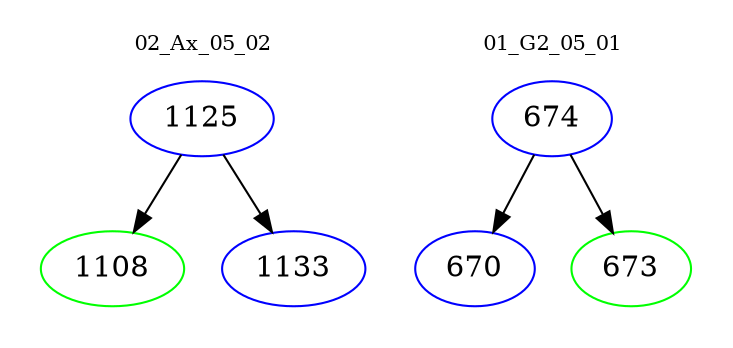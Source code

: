 digraph{
subgraph cluster_0 {
color = white
label = "02_Ax_05_02";
fontsize=10;
T0_1125 [label="1125", color="blue"]
T0_1125 -> T0_1108 [color="black"]
T0_1108 [label="1108", color="green"]
T0_1125 -> T0_1133 [color="black"]
T0_1133 [label="1133", color="blue"]
}
subgraph cluster_1 {
color = white
label = "01_G2_05_01";
fontsize=10;
T1_674 [label="674", color="blue"]
T1_674 -> T1_670 [color="black"]
T1_670 [label="670", color="blue"]
T1_674 -> T1_673 [color="black"]
T1_673 [label="673", color="green"]
}
}
